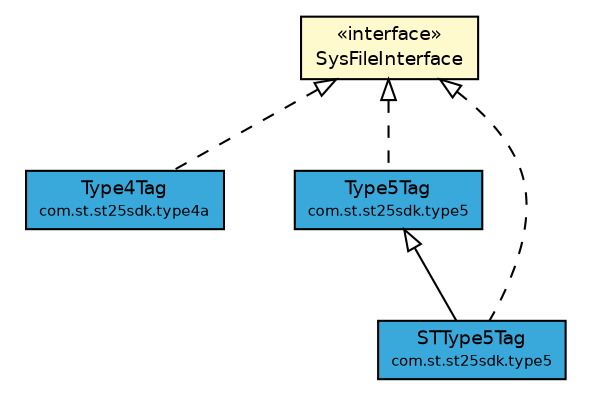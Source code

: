 #!/usr/local/bin/dot
#
# Class diagram 
# Generated by UMLGraph version R5_7_2-3-gee82a7 (http://www.umlgraph.org/)
#

digraph G {
	edge [fontname="Helvetica",fontsize=10,labelfontname="Helvetica",labelfontsize=10];
	node [fontname="Helvetica",fontsize=10,shape=plaintext];
	nodesep=0.25;
	ranksep=0.5;
	// com.st.st25sdk.SysFileInterface
	c31902 [label=<<table title="com.st.st25sdk.SysFileInterface" border="0" cellborder="1" cellspacing="0" cellpadding="2" port="p" bgcolor="lemonChiffon" href="./SysFileInterface.html">
		<tr><td><table border="0" cellspacing="0" cellpadding="1">
<tr><td align="center" balign="center"> &#171;interface&#187; </td></tr>
<tr><td align="center" balign="center"> SysFileInterface </td></tr>
		</table></td></tr>
		</table>>, URL="./SysFileInterface.html", fontname="Helvetica", fontcolor="black", fontsize=9.0];
	// com.st.st25sdk.type4a.Type4Tag
	c31982 [label=<<table title="com.st.st25sdk.type4a.Type4Tag" border="0" cellborder="1" cellspacing="0" cellpadding="2" port="p" bgcolor="#39a9dc" href="./type4a/Type4Tag.html">
		<tr><td><table border="0" cellspacing="0" cellpadding="1">
<tr><td align="center" balign="center"> Type4Tag </td></tr>
<tr><td align="center" balign="center"><font point-size="7.0"> com.st.st25sdk.type4a </font></td></tr>
		</table></td></tr>
		</table>>, URL="./type4a/Type4Tag.html", fontname="Helvetica", fontcolor="black", fontsize=9.0];
	// com.st.st25sdk.type5.Type5Tag
	c32007 [label=<<table title="com.st.st25sdk.type5.Type5Tag" border="0" cellborder="1" cellspacing="0" cellpadding="2" port="p" bgcolor="#39a9dc" href="./type5/Type5Tag.html">
		<tr><td><table border="0" cellspacing="0" cellpadding="1">
<tr><td align="center" balign="center"> Type5Tag </td></tr>
<tr><td align="center" balign="center"><font point-size="7.0"> com.st.st25sdk.type5 </font></td></tr>
		</table></td></tr>
		</table>>, URL="./type5/Type5Tag.html", fontname="Helvetica", fontcolor="black", fontsize=9.0];
	// com.st.st25sdk.type5.STType5Tag
	c32008 [label=<<table title="com.st.st25sdk.type5.STType5Tag" border="0" cellborder="1" cellspacing="0" cellpadding="2" port="p" bgcolor="#39a9dc" href="./type5/STType5Tag.html">
		<tr><td><table border="0" cellspacing="0" cellpadding="1">
<tr><td align="center" balign="center"> STType5Tag </td></tr>
<tr><td align="center" balign="center"><font point-size="7.0"> com.st.st25sdk.type5 </font></td></tr>
		</table></td></tr>
		</table>>, URL="./type5/STType5Tag.html", fontname="Helvetica", fontcolor="black", fontsize=9.0];
	//com.st.st25sdk.type4a.Type4Tag implements com.st.st25sdk.SysFileInterface
	c31902:p -> c31982:p [dir=back,arrowtail=empty,style=dashed];
	//com.st.st25sdk.type5.Type5Tag implements com.st.st25sdk.SysFileInterface
	c31902:p -> c32007:p [dir=back,arrowtail=empty,style=dashed];
	//com.st.st25sdk.type5.STType5Tag extends com.st.st25sdk.type5.Type5Tag
	c32007:p -> c32008:p [dir=back,arrowtail=empty];
	//com.st.st25sdk.type5.STType5Tag implements com.st.st25sdk.SysFileInterface
	c31902:p -> c32008:p [dir=back,arrowtail=empty,style=dashed];
}


